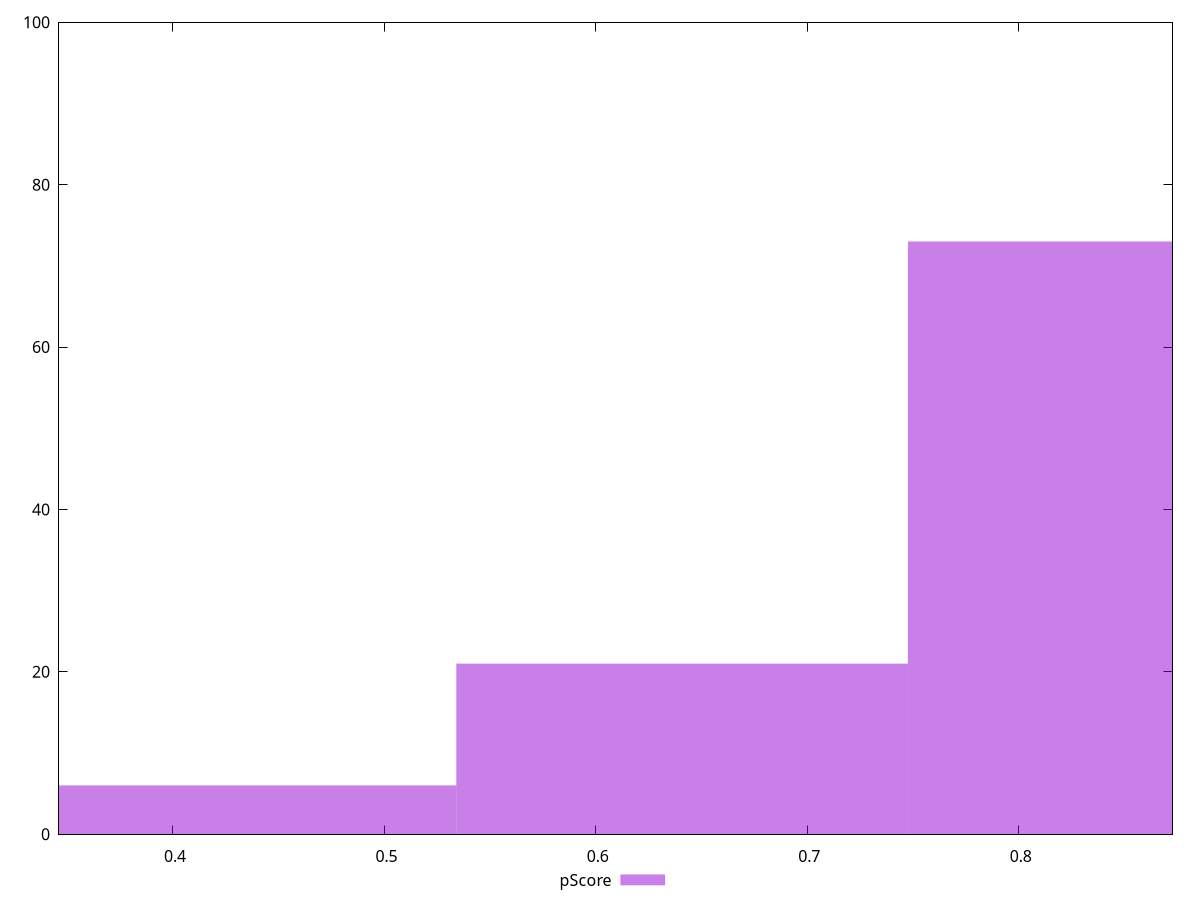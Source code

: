 reset

$pScore <<EOF
0.42720482564080076 6
0.8544096512816015 73
0.6408072384612011 21
EOF

set key outside below
set boxwidth 0.21360241282040038
set xrange [0.3460938657404228:0.8727562733636596]
set yrange [0:100]
set trange [0:100]
set style fill transparent solid 0.5 noborder
set terminal svg size 640, 490 enhanced background rgb 'white'
set output "reports/report_00030_2021-02-24T20-42-31.540Z/speed-index/samples/music/pScore/histogram.svg"

plot $pScore title "pScore" with boxes

reset
